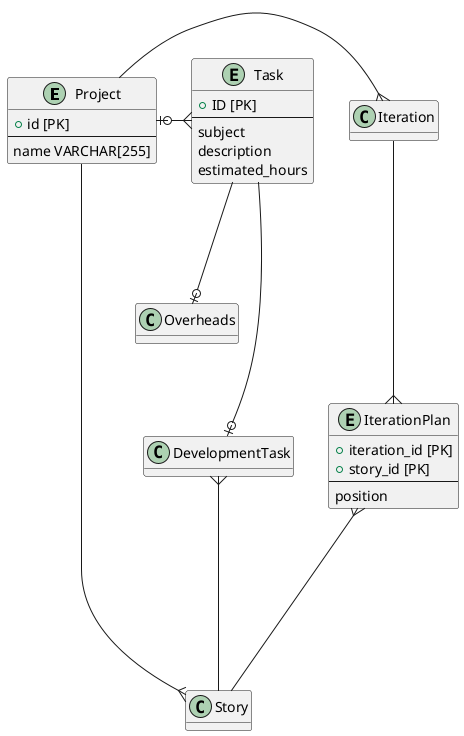 @startuml
hide methods
hide stereotypes

entity Project {
  + id [PK]
  --
  name VARCHAR[255]
}

entity Task {
  + ID [PK]
  --
  subject
  description
  estimated_hours
}

entity IterationPlan {
  + iteration_id [PK]
  + story_id [PK]
  --
  position
}

Project --right--{ Iteration
Project ----{ Story
Iteration ----{ IterationPlan
IterationPlan }---- Story
Project |o--right--{ Task
Task ---o| DevelopmentTask
Task ---o| Overheads
DevelopmentTask }---- Story
@enduml
